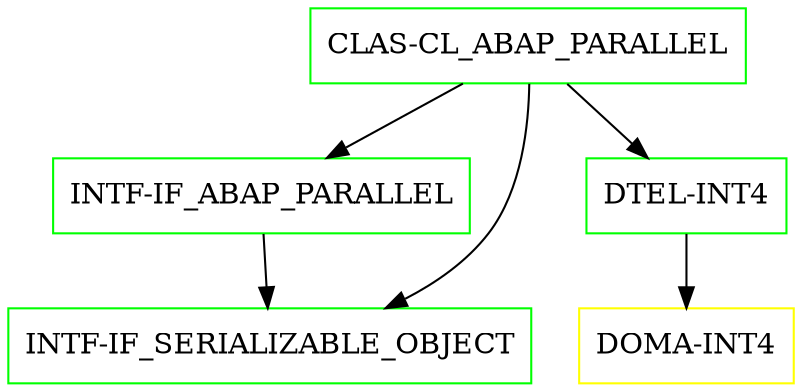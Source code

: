 digraph G {
  "CLAS-CL_ABAP_PARALLEL" [shape=box,color=green];
  "INTF-IF_ABAP_PARALLEL" [shape=box,color=green,URL="./INTF_IF_ABAP_PARALLEL.html"];
  "INTF-IF_SERIALIZABLE_OBJECT" [shape=box,color=green,URL="./INTF_IF_SERIALIZABLE_OBJECT.html"];
  "DTEL-INT4" [shape=box,color=green,URL="./DTEL_INT4.html"];
  "DOMA-INT4" [shape=box,color=yellow,URL="./DOMA_INT4.html"];
  "CLAS-CL_ABAP_PARALLEL" -> "DTEL-INT4";
  "CLAS-CL_ABAP_PARALLEL" -> "INTF-IF_SERIALIZABLE_OBJECT";
  "CLAS-CL_ABAP_PARALLEL" -> "INTF-IF_ABAP_PARALLEL";
  "INTF-IF_ABAP_PARALLEL" -> "INTF-IF_SERIALIZABLE_OBJECT";
  "DTEL-INT4" -> "DOMA-INT4";
}
